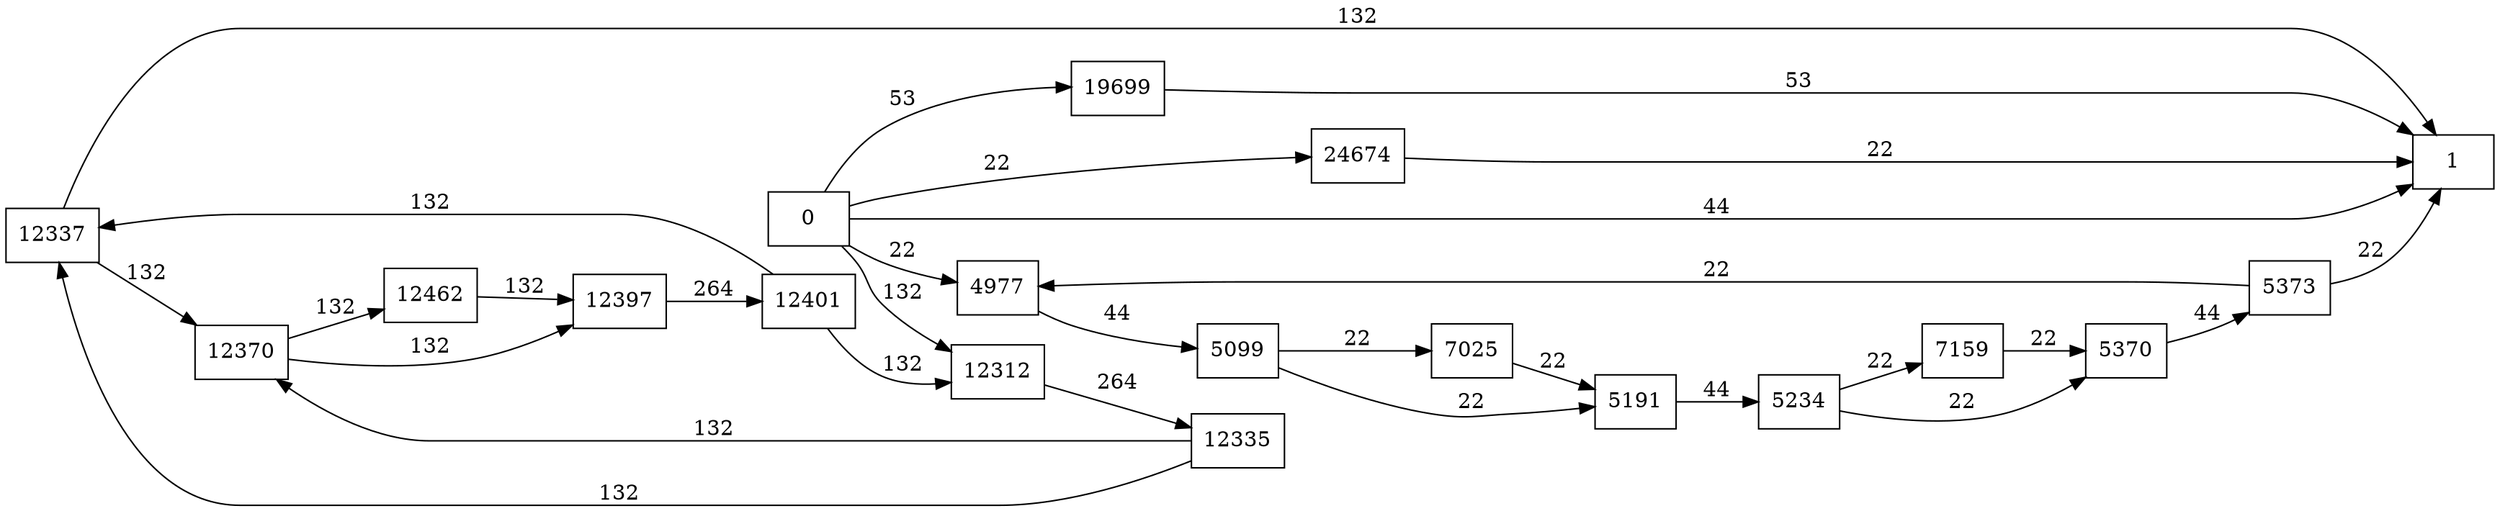digraph {
	graph [rankdir=LR]
	node [shape=rectangle]
	4977 -> 5099 [label=44]
	5099 -> 5191 [label=22]
	5099 -> 7025 [label=22]
	5191 -> 5234 [label=44]
	5234 -> 5370 [label=22]
	5234 -> 7159 [label=22]
	5370 -> 5373 [label=44]
	5373 -> 4977 [label=22]
	5373 -> 1 [label=22]
	7025 -> 5191 [label=22]
	7159 -> 5370 [label=22]
	12312 -> 12335 [label=264]
	12335 -> 12337 [label=132]
	12335 -> 12370 [label=132]
	12337 -> 12370 [label=132]
	12337 -> 1 [label=132]
	12370 -> 12397 [label=132]
	12370 -> 12462 [label=132]
	12397 -> 12401 [label=264]
	12401 -> 12312 [label=132]
	12401 -> 12337 [label=132]
	12462 -> 12397 [label=132]
	19699 -> 1 [label=53]
	24674 -> 1 [label=22]
	0 -> 4977 [label=22]
	0 -> 1 [label=44]
	0 -> 12312 [label=132]
	0 -> 19699 [label=53]
	0 -> 24674 [label=22]
}
